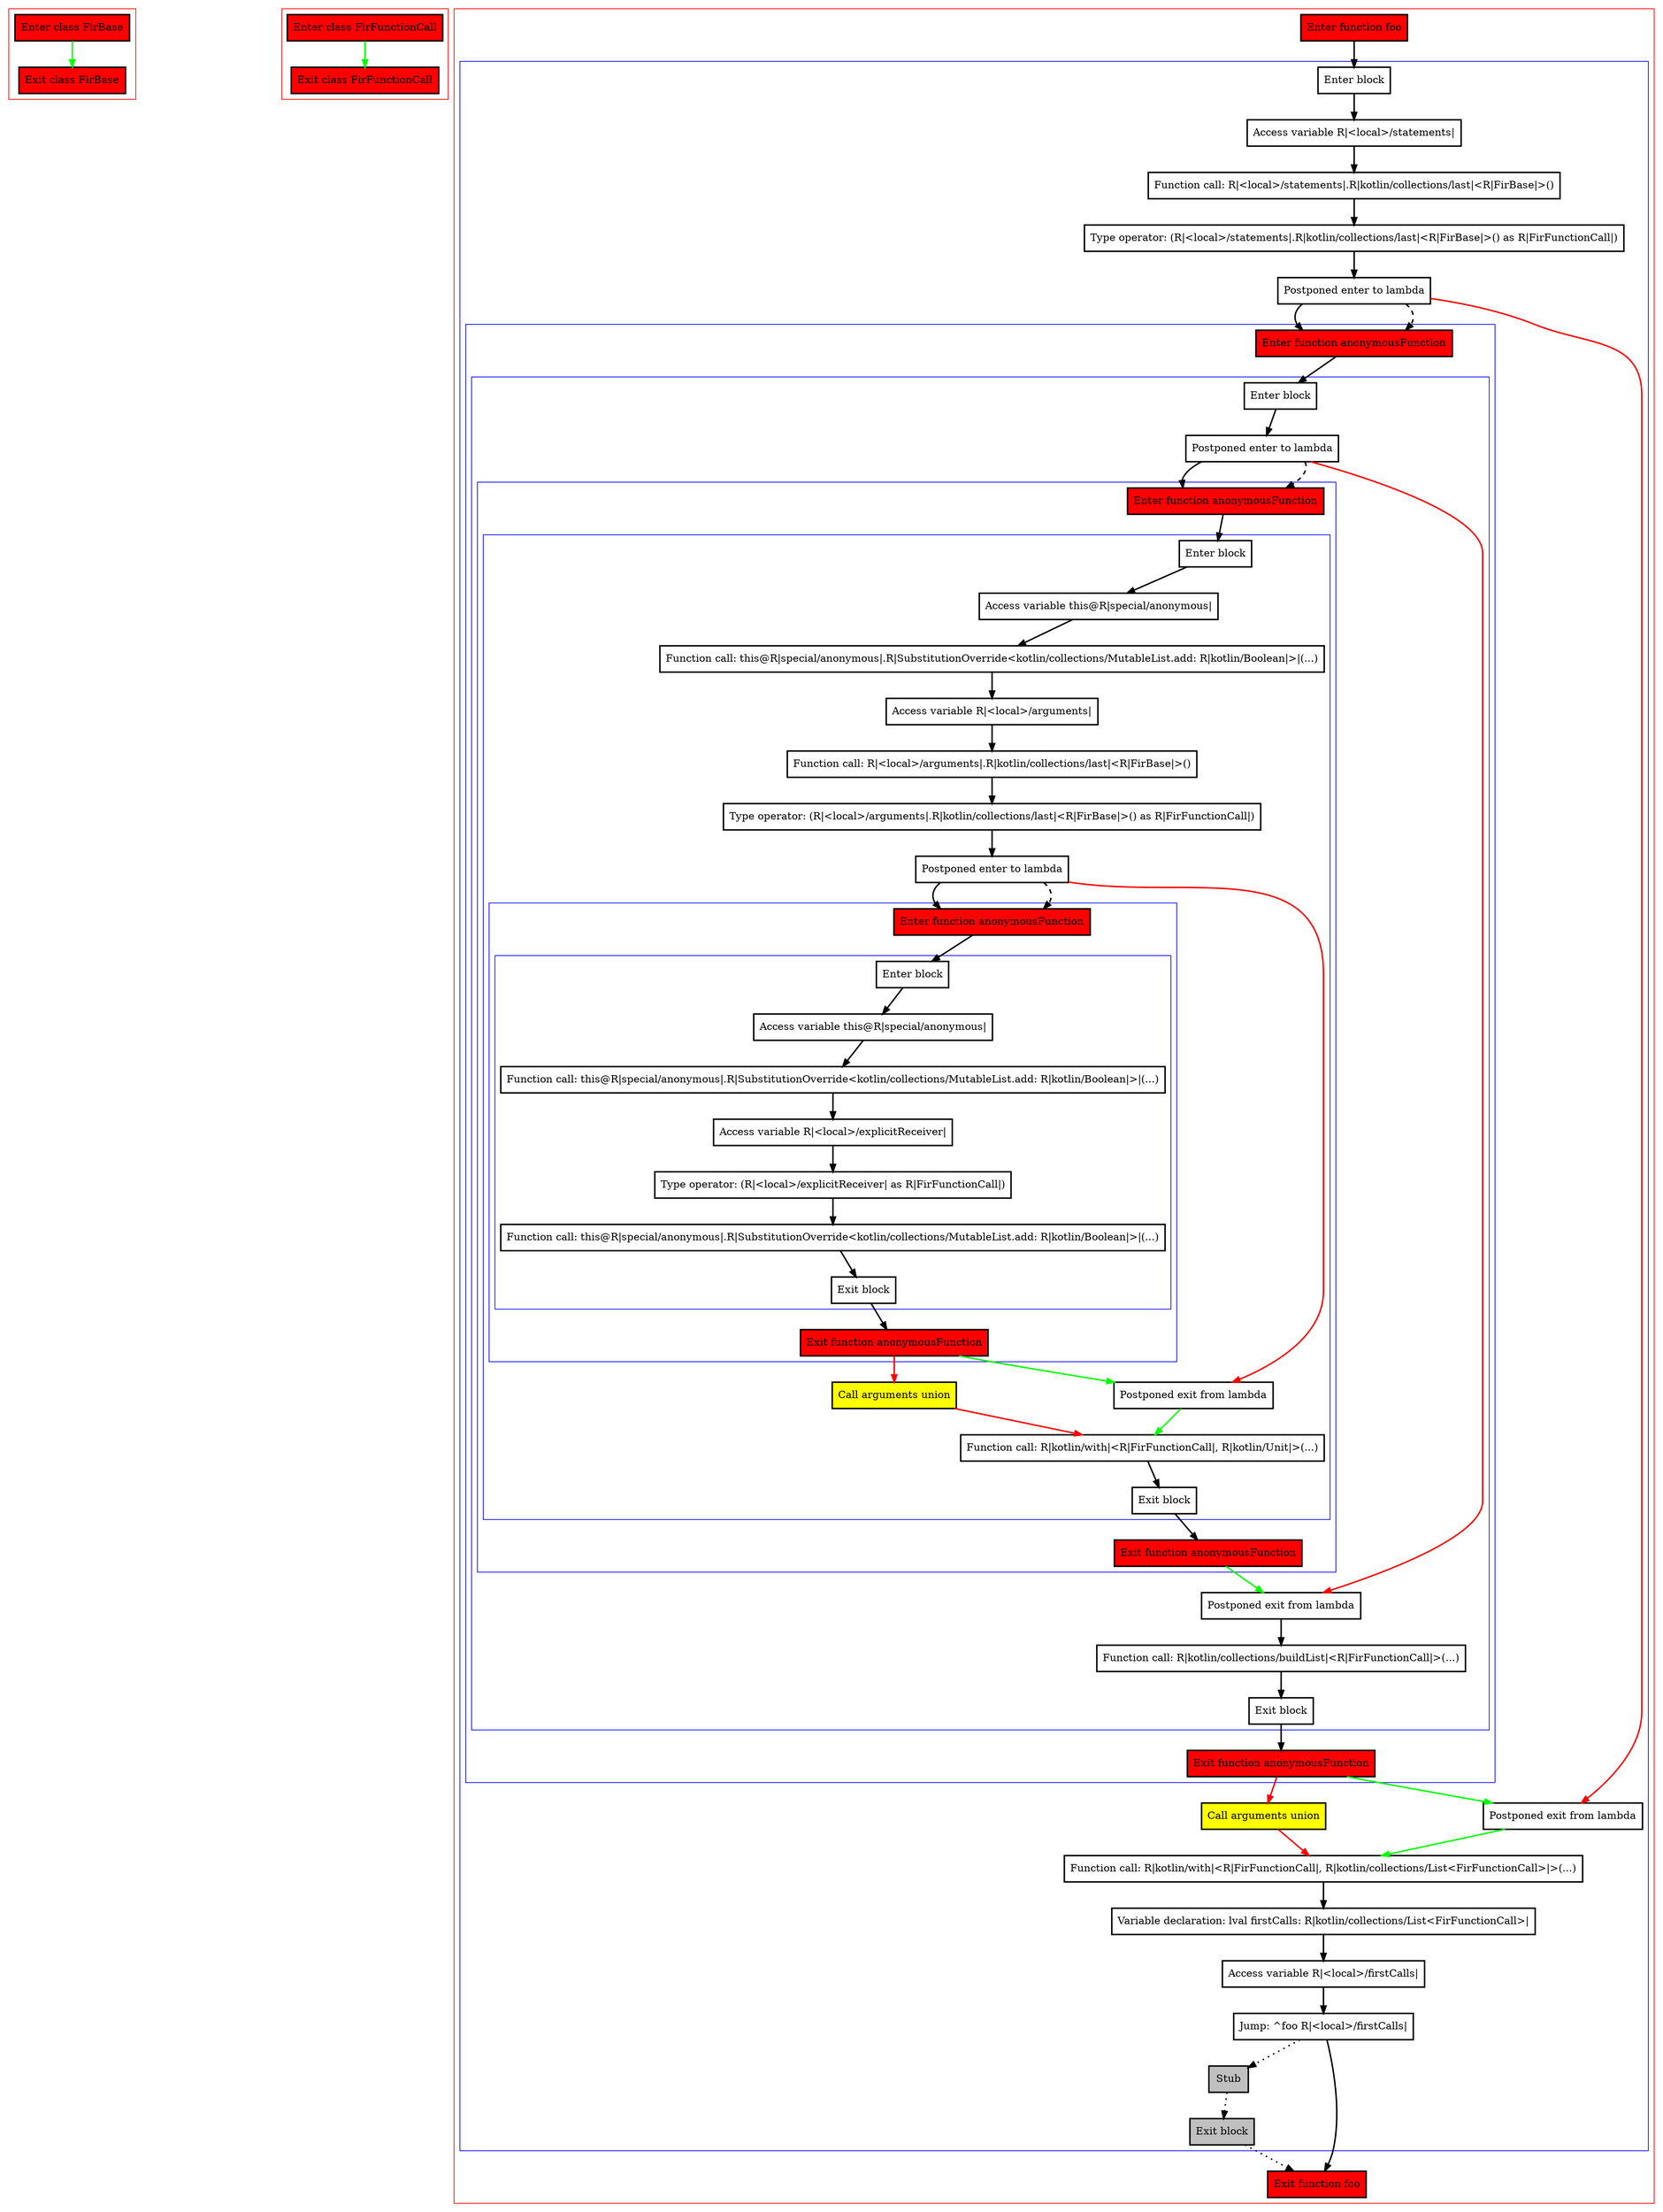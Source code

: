 digraph complexPostponedCfg_kt {
    graph [nodesep=3]
    node [shape=box penwidth=2]
    edge [penwidth=2]

    subgraph cluster_0 {
        color=red
        0 [label="Enter class FirBase" style="filled" fillcolor=red];
        1 [label="Exit class FirBase" style="filled" fillcolor=red];
    }
    0 -> {1} [color=green];

    subgraph cluster_1 {
        color=red
        2 [label="Enter class FirFunctionCall" style="filled" fillcolor=red];
        3 [label="Exit class FirFunctionCall" style="filled" fillcolor=red];
    }
    2 -> {3} [color=green];

    subgraph cluster_2 {
        color=red
        4 [label="Enter function foo" style="filled" fillcolor=red];
        subgraph cluster_3 {
            color=blue
            5 [label="Enter block"];
            6 [label="Access variable R|<local>/statements|"];
            7 [label="Function call: R|<local>/statements|.R|kotlin/collections/last|<R|FirBase|>()"];
            8 [label="Type operator: (R|<local>/statements|.R|kotlin/collections/last|<R|FirBase|>() as R|FirFunctionCall|)"];
            9 [label="Postponed enter to lambda"];
            subgraph cluster_4 {
                color=blue
                19 [label="Enter function anonymousFunction" style="filled" fillcolor=red];
                subgraph cluster_5 {
                    color=blue
                    20 [label="Enter block"];
                    21 [label="Postponed enter to lambda"];
                    subgraph cluster_6 {
                        color=blue
                        26 [label="Enter function anonymousFunction" style="filled" fillcolor=red];
                        subgraph cluster_7 {
                            color=blue
                            27 [label="Enter block"];
                            28 [label="Access variable this@R|special/anonymous|"];
                            29 [label="Function call: this@R|special/anonymous|.R|SubstitutionOverride<kotlin/collections/MutableList.add: R|kotlin/Boolean|>|(...)"];
                            30 [label="Access variable R|<local>/arguments|"];
                            31 [label="Function call: R|<local>/arguments|.R|kotlin/collections/last|<R|FirBase|>()"];
                            32 [label="Type operator: (R|<local>/arguments|.R|kotlin/collections/last|<R|FirBase|>() as R|FirFunctionCall|)"];
                            33 [label="Postponed enter to lambda"];
                            subgraph cluster_8 {
                                color=blue
                                39 [label="Enter function anonymousFunction" style="filled" fillcolor=red];
                                subgraph cluster_9 {
                                    color=blue
                                    40 [label="Enter block"];
                                    41 [label="Access variable this@R|special/anonymous|"];
                                    42 [label="Function call: this@R|special/anonymous|.R|SubstitutionOverride<kotlin/collections/MutableList.add: R|kotlin/Boolean|>|(...)"];
                                    43 [label="Access variable R|<local>/explicitReceiver|"];
                                    44 [label="Type operator: (R|<local>/explicitReceiver| as R|FirFunctionCall|)"];
                                    45 [label="Function call: this@R|special/anonymous|.R|SubstitutionOverride<kotlin/collections/MutableList.add: R|kotlin/Boolean|>|(...)"];
                                    46 [label="Exit block"];
                                }
                                47 [label="Exit function anonymousFunction" style="filled" fillcolor=red];
                            }
                            34 [label="Call arguments union" style="filled" fillcolor=yellow];
                            35 [label="Postponed exit from lambda"];
                            36 [label="Function call: R|kotlin/with|<R|FirFunctionCall|, R|kotlin/Unit|>(...)"];
                            37 [label="Exit block"];
                        }
                        38 [label="Exit function anonymousFunction" style="filled" fillcolor=red];
                    }
                    22 [label="Postponed exit from lambda"];
                    23 [label="Function call: R|kotlin/collections/buildList|<R|FirFunctionCall|>(...)"];
                    24 [label="Exit block"];
                }
                25 [label="Exit function anonymousFunction" style="filled" fillcolor=red];
            }
            10 [label="Call arguments union" style="filled" fillcolor=yellow];
            11 [label="Postponed exit from lambda"];
            12 [label="Function call: R|kotlin/with|<R|FirFunctionCall|, R|kotlin/collections/List<FirFunctionCall>|>(...)"];
            13 [label="Variable declaration: lval firstCalls: R|kotlin/collections/List<FirFunctionCall>|"];
            14 [label="Access variable R|<local>/firstCalls|"];
            15 [label="Jump: ^foo R|<local>/firstCalls|"];
            16 [label="Stub" style="filled" fillcolor=gray];
            17 [label="Exit block" style="filled" fillcolor=gray];
        }
        18 [label="Exit function foo" style="filled" fillcolor=red];
    }
    4 -> {5};
    5 -> {6};
    6 -> {7};
    7 -> {8};
    8 -> {9};
    9 -> {19};
    9 -> {11} [color=red];
    9 -> {19} [style=dashed];
    10 -> {12} [color=red];
    11 -> {12} [color=green];
    12 -> {13};
    13 -> {14};
    14 -> {15};
    15 -> {18};
    15 -> {16} [style=dotted];
    16 -> {17} [style=dotted];
    17 -> {18} [style=dotted];
    19 -> {20};
    20 -> {21};
    21 -> {26};
    21 -> {22} [color=red];
    21 -> {26} [style=dashed];
    22 -> {23};
    23 -> {24};
    24 -> {25};
    25 -> {10} [color=red];
    25 -> {11} [color=green];
    26 -> {27};
    27 -> {28};
    28 -> {29};
    29 -> {30};
    30 -> {31};
    31 -> {32};
    32 -> {33};
    33 -> {39};
    33 -> {35} [color=red];
    33 -> {39} [style=dashed];
    34 -> {36} [color=red];
    35 -> {36} [color=green];
    36 -> {37};
    37 -> {38};
    38 -> {22} [color=green];
    39 -> {40};
    40 -> {41};
    41 -> {42};
    42 -> {43};
    43 -> {44};
    44 -> {45};
    45 -> {46};
    46 -> {47};
    47 -> {34} [color=red];
    47 -> {35} [color=green];

}
